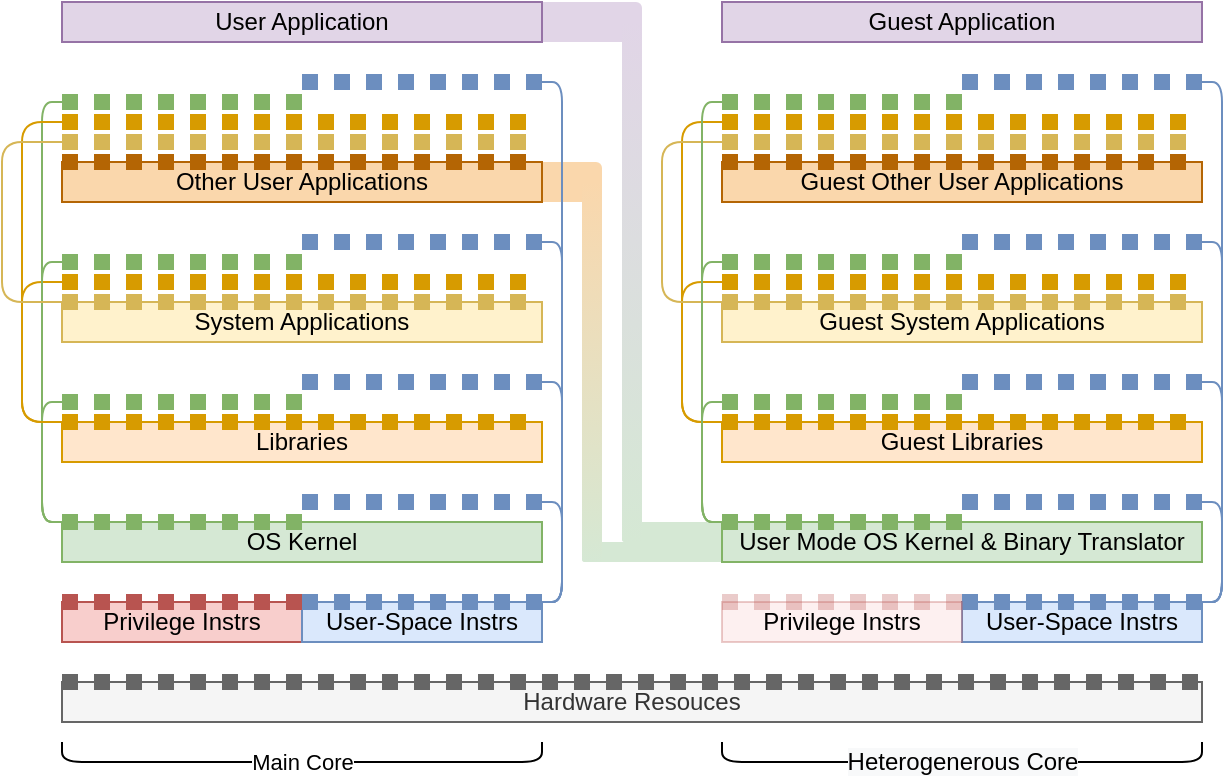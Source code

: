 <mxfile compressed="false" version="13.3.9" type="device">
  <diagram id="SuTt-NehiLuuTij5P4sI" name="Page-1">
    <mxGraphModel dx="593" dy="363" grid="1" gridSize="10" guides="0" tooltips="1" connect="0" arrows="0" fold="1" page="1" pageScale="1" pageWidth="850" pageHeight="1100" math="0" shadow="0">
      <root>
        <mxCell id="0" />
        <mxCell id="1" parent="0" />
        <mxCell id="G-mxcEQNo7w3pyBb-hSb-7" value="" style="rounded=1;whiteSpace=wrap;html=1;fillColor=#d5e8d4;strokeColor=none;" parent="1" vertex="1">
          <mxGeometry x="320" y="430" width="70" height="10" as="geometry" />
        </mxCell>
        <mxCell id="G-mxcEQNo7w3pyBb-hSb-4" value="" style="rounded=1;whiteSpace=wrap;html=1;fillColor=#fad7ac;strokeColor=none;" parent="1" vertex="1">
          <mxGeometry x="270" y="250" width="40" height="20" as="geometry" />
        </mxCell>
        <mxCell id="R8Z964PvcAnr50Icj74_-76" value="User-Space Instrs" style="rounded=0;whiteSpace=wrap;html=1;fillColor=#dae8fc;strokeColor=#6c8ebf;" parent="1" vertex="1">
          <mxGeometry x="490" y="470" width="120" height="20" as="geometry" />
        </mxCell>
        <mxCell id="R8Z964PvcAnr50Icj74_-77" value="" style="endArrow=none;dashed=1;html=1;strokeWidth=8;dashPattern=1 1;fillColor=#dae8fc;strokeColor=#6c8ebf;" parent="1" edge="1">
          <mxGeometry width="50" height="50" relative="1" as="geometry">
            <mxPoint x="490" y="470" as="sourcePoint" />
            <mxPoint x="610" y="470" as="targetPoint" />
          </mxGeometry>
        </mxCell>
        <mxCell id="YUqFAI1fPI6s1_6WJg1y-50" value="" style="rounded=1;whiteSpace=wrap;html=1;fillColor=#d5e8d4;strokeColor=none;" parent="1" vertex="1">
          <mxGeometry x="300" y="440" width="80" height="10" as="geometry" />
        </mxCell>
        <mxCell id="YUqFAI1fPI6s1_6WJg1y-48" value="" style="rounded=1;whiteSpace=wrap;html=1;fillColor=#e1d5e7;strokeColor=none;" parent="1" vertex="1">
          <mxGeometry x="270" y="170" width="60" height="20" as="geometry" />
        </mxCell>
        <mxCell id="SXocVV9CbVZLcEvbND_1-4" value="" style="endArrow=none;dashed=1;html=1;strokeWidth=8;dashPattern=1 1;fillColor=#dae8fc;strokeColor=#6c8ebf;" parent="1" edge="1">
          <mxGeometry width="50" height="50" relative="1" as="geometry">
            <mxPoint x="160" y="290" as="sourcePoint" />
            <mxPoint x="280" y="290" as="targetPoint" />
          </mxGeometry>
        </mxCell>
        <mxCell id="SXocVV9CbVZLcEvbND_1-6" value="" style="endArrow=none;dashed=1;html=1;strokeWidth=8;dashPattern=1 1;fillColor=#d5e8d4;strokeColor=#82b366;" parent="1" edge="1">
          <mxGeometry width="50" height="50" relative="1" as="geometry">
            <mxPoint x="40" y="300" as="sourcePoint" />
            <mxPoint x="160" y="300" as="targetPoint" />
          </mxGeometry>
        </mxCell>
        <mxCell id="SXocVV9CbVZLcEvbND_1-8" value="" style="endArrow=none;dashed=1;html=1;strokeWidth=8;dashPattern=1 1;fillColor=#ffe6cc;strokeColor=#d79b00;" parent="1" edge="1">
          <mxGeometry width="50" height="50" relative="1" as="geometry">
            <mxPoint x="40" y="310" as="sourcePoint" />
            <mxPoint x="280" y="310" as="targetPoint" />
          </mxGeometry>
        </mxCell>
        <mxCell id="rswDAVN-zbumqpKh8glA-23" value="" style="endArrow=none;dashed=1;html=1;strokeWidth=8;dashPattern=1 1;fillColor=#dae8fc;strokeColor=#6c8ebf;" parent="1" edge="1">
          <mxGeometry width="50" height="50" relative="1" as="geometry">
            <mxPoint x="160" y="360" as="sourcePoint" />
            <mxPoint x="280" y="360" as="targetPoint" />
          </mxGeometry>
        </mxCell>
        <mxCell id="rswDAVN-zbumqpKh8glA-25" value="" style="endArrow=none;dashed=1;html=1;strokeWidth=8;dashPattern=1 1;fillColor=#d5e8d4;strokeColor=#82b366;" parent="1" edge="1">
          <mxGeometry width="50" height="50" relative="1" as="geometry">
            <mxPoint x="40" y="370" as="sourcePoint" />
            <mxPoint x="160" y="370" as="targetPoint" />
          </mxGeometry>
        </mxCell>
        <mxCell id="rswDAVN-zbumqpKh8glA-19" value="" style="endArrow=none;dashed=1;html=1;strokeWidth=8;dashPattern=1 1;fillColor=#dae8fc;strokeColor=#6c8ebf;" parent="1" edge="1">
          <mxGeometry width="50" height="50" relative="1" as="geometry">
            <mxPoint x="160" y="420" as="sourcePoint" />
            <mxPoint x="280" y="420" as="targetPoint" />
          </mxGeometry>
        </mxCell>
        <mxCell id="rswDAVN-zbumqpKh8glA-1" value="Hardware Resouces" style="rounded=0;whiteSpace=wrap;html=1;fillColor=#f5f5f5;strokeColor=#666666;fontColor=#333333;" parent="1" vertex="1">
          <mxGeometry x="40" y="510" width="570" height="20" as="geometry" />
        </mxCell>
        <mxCell id="rswDAVN-zbumqpKh8glA-2" value="Privilege Instrs" style="rounded=0;whiteSpace=wrap;html=1;fillColor=#f8cecc;strokeColor=#b85450;" parent="1" vertex="1">
          <mxGeometry x="40" y="470" width="120" height="20" as="geometry" />
        </mxCell>
        <mxCell id="rswDAVN-zbumqpKh8glA-3" value="User-Space Instrs" style="rounded=0;whiteSpace=wrap;html=1;fillColor=#dae8fc;strokeColor=#6c8ebf;" parent="1" vertex="1">
          <mxGeometry x="160" y="470" width="120" height="20" as="geometry" />
        </mxCell>
        <mxCell id="rswDAVN-zbumqpKh8glA-4" value="" style="endArrow=none;dashed=1;html=1;strokeWidth=8;dashPattern=1 1;fillColor=#f5f5f5;strokeColor=#666666;" parent="1" edge="1">
          <mxGeometry width="50" height="50" relative="1" as="geometry">
            <mxPoint x="40" y="510" as="sourcePoint" />
            <mxPoint x="610" y="510" as="targetPoint" />
          </mxGeometry>
        </mxCell>
        <mxCell id="rswDAVN-zbumqpKh8glA-7" value="OS Kernel" style="rounded=0;whiteSpace=wrap;html=1;fillColor=#d5e8d4;strokeColor=#82b366;" parent="1" vertex="1">
          <mxGeometry x="40" y="430" width="240" height="20" as="geometry" />
        </mxCell>
        <mxCell id="rswDAVN-zbumqpKh8glA-8" value="" style="endArrow=none;dashed=1;html=1;strokeWidth=8;dashPattern=1 1;fillColor=#f8cecc;strokeColor=#b85450;" parent="1" edge="1">
          <mxGeometry width="50" height="50" relative="1" as="geometry">
            <mxPoint x="40" y="470" as="sourcePoint" />
            <mxPoint x="160" y="470" as="targetPoint" />
          </mxGeometry>
        </mxCell>
        <mxCell id="rswDAVN-zbumqpKh8glA-9" value="" style="endArrow=none;dashed=1;html=1;strokeWidth=8;dashPattern=1 1;fillColor=#dae8fc;strokeColor=#6c8ebf;" parent="1" edge="1">
          <mxGeometry width="50" height="50" relative="1" as="geometry">
            <mxPoint x="160" y="470" as="sourcePoint" />
            <mxPoint x="280" y="470" as="targetPoint" />
          </mxGeometry>
        </mxCell>
        <mxCell id="rswDAVN-zbumqpKh8glA-17" value="" style="endArrow=none;dashed=1;html=1;strokeWidth=8;dashPattern=1 1;fillColor=#d5e8d4;strokeColor=#82b366;" parent="1" edge="1">
          <mxGeometry width="50" height="50" relative="1" as="geometry">
            <mxPoint x="40" y="430" as="sourcePoint" />
            <mxPoint x="160" y="430" as="targetPoint" />
          </mxGeometry>
        </mxCell>
        <mxCell id="rswDAVN-zbumqpKh8glA-20" value="Libraries" style="rounded=0;whiteSpace=wrap;html=1;fillColor=#ffe6cc;strokeColor=#d79b00;" parent="1" vertex="1">
          <mxGeometry x="40" y="380" width="240" height="20" as="geometry" />
        </mxCell>
        <mxCell id="rswDAVN-zbumqpKh8glA-21" value="" style="endArrow=none;dashed=1;html=1;strokeWidth=8;dashPattern=1 1;fillColor=#ffe6cc;strokeColor=#d79b00;" parent="1" edge="1">
          <mxGeometry width="50" height="50" relative="1" as="geometry">
            <mxPoint x="40" y="380" as="sourcePoint" />
            <mxPoint x="280" y="380" as="targetPoint" />
          </mxGeometry>
        </mxCell>
        <mxCell id="SXocVV9CbVZLcEvbND_1-1" value="System Applications" style="rounded=0;whiteSpace=wrap;html=1;fillColor=#fff2cc;strokeColor=#d6b656;" parent="1" vertex="1">
          <mxGeometry x="40" y="320" width="240" height="20" as="geometry" />
        </mxCell>
        <mxCell id="SXocVV9CbVZLcEvbND_1-2" value="" style="endArrow=none;dashed=1;html=1;strokeWidth=8;dashPattern=1 1;fillColor=#fff2cc;strokeColor=#d6b656;" parent="1" edge="1">
          <mxGeometry width="50" height="50" relative="1" as="geometry">
            <mxPoint x="40" y="320" as="sourcePoint" />
            <mxPoint x="280" y="320" as="targetPoint" />
          </mxGeometry>
        </mxCell>
        <mxCell id="SXocVV9CbVZLcEvbND_1-31" value="" style="endArrow=none;html=1;strokeWidth=1;fillColor=#d5e8d4;strokeColor=#82b366;" parent="1" edge="1">
          <mxGeometry width="50" height="50" relative="1" as="geometry">
            <mxPoint x="40" y="430" as="sourcePoint" />
            <mxPoint x="40" y="370" as="targetPoint" />
            <Array as="points">
              <mxPoint x="30" y="430" />
              <mxPoint x="30" y="370" />
            </Array>
          </mxGeometry>
        </mxCell>
        <mxCell id="SXocVV9CbVZLcEvbND_1-32" value="" style="endArrow=none;html=1;strokeWidth=1;fillColor=#d5e8d4;strokeColor=#82b366;" parent="1" edge="1">
          <mxGeometry width="50" height="50" relative="1" as="geometry">
            <mxPoint x="40" y="430" as="sourcePoint" />
            <mxPoint x="40" y="300" as="targetPoint" />
            <Array as="points">
              <mxPoint x="30" y="430" />
              <mxPoint x="30" y="300" />
            </Array>
          </mxGeometry>
        </mxCell>
        <mxCell id="SXocVV9CbVZLcEvbND_1-33" value="" style="endArrow=none;html=1;strokeWidth=1;fillColor=#ffe6cc;strokeColor=#d79b00;" parent="1" edge="1">
          <mxGeometry width="50" height="50" relative="1" as="geometry">
            <mxPoint x="40" y="380" as="sourcePoint" />
            <mxPoint x="40" y="310" as="targetPoint" />
            <Array as="points">
              <mxPoint x="20" y="380" />
              <mxPoint x="20" y="310" />
            </Array>
          </mxGeometry>
        </mxCell>
        <mxCell id="SXocVV9CbVZLcEvbND_1-34" value="" style="endArrow=none;html=1;strokeWidth=1;fillColor=#dae8fc;strokeColor=#6c8ebf;" parent="1" edge="1">
          <mxGeometry width="50" height="50" relative="1" as="geometry">
            <mxPoint x="280" y="470" as="sourcePoint" />
            <mxPoint x="280" y="420" as="targetPoint" />
            <Array as="points">
              <mxPoint x="290" y="470" />
              <mxPoint x="290" y="420" />
            </Array>
          </mxGeometry>
        </mxCell>
        <mxCell id="SXocVV9CbVZLcEvbND_1-35" value="" style="endArrow=none;html=1;strokeWidth=1;fillColor=#dae8fc;strokeColor=#6c8ebf;" parent="1" edge="1">
          <mxGeometry width="50" height="50" relative="1" as="geometry">
            <mxPoint x="280" y="470" as="sourcePoint" />
            <mxPoint x="280" y="360" as="targetPoint" />
            <Array as="points">
              <mxPoint x="290" y="470" />
              <mxPoint x="290" y="360" />
            </Array>
          </mxGeometry>
        </mxCell>
        <mxCell id="SXocVV9CbVZLcEvbND_1-36" value="" style="endArrow=none;html=1;strokeWidth=1;fillColor=#dae8fc;strokeColor=#6c8ebf;" parent="1" edge="1">
          <mxGeometry width="50" height="50" relative="1" as="geometry">
            <mxPoint x="280" y="470" as="sourcePoint" />
            <mxPoint x="280" y="290" as="targetPoint" />
            <Array as="points">
              <mxPoint x="290" y="470" />
              <mxPoint x="290" y="290" />
            </Array>
          </mxGeometry>
        </mxCell>
        <mxCell id="SXocVV9CbVZLcEvbND_1-37" value="" style="endArrow=none;html=1;strokeWidth=1;fillColor=#dae8fc;strokeColor=#6c8ebf;" parent="1" edge="1">
          <mxGeometry width="50" height="50" relative="1" as="geometry">
            <mxPoint x="610" y="470" as="sourcePoint" />
            <mxPoint x="610" y="420" as="targetPoint" />
            <Array as="points">
              <mxPoint x="620" y="470" />
              <mxPoint x="620" y="420" />
            </Array>
          </mxGeometry>
        </mxCell>
        <mxCell id="SXocVV9CbVZLcEvbND_1-38" value="" style="endArrow=none;html=1;strokeWidth=1;fillColor=#dae8fc;strokeColor=#6c8ebf;" parent="1" edge="1">
          <mxGeometry width="50" height="50" relative="1" as="geometry">
            <mxPoint x="610" y="470" as="sourcePoint" />
            <mxPoint x="610" y="290" as="targetPoint" />
            <Array as="points">
              <mxPoint x="620" y="470" />
              <mxPoint x="620" y="290" />
            </Array>
          </mxGeometry>
        </mxCell>
        <mxCell id="SXocVV9CbVZLcEvbND_1-39" value="" style="endArrow=none;html=1;strokeWidth=1;fillColor=#dae8fc;strokeColor=#6c8ebf;" parent="1" edge="1">
          <mxGeometry width="50" height="50" relative="1" as="geometry">
            <mxPoint x="610" y="470" as="sourcePoint" />
            <mxPoint x="610" y="210" as="targetPoint" />
            <Array as="points">
              <mxPoint x="620" y="470" />
              <mxPoint x="620" y="210" />
            </Array>
          </mxGeometry>
        </mxCell>
        <mxCell id="SXocVV9CbVZLcEvbND_1-56" value="" style="endArrow=none;html=1;strokeWidth=1;fillColor=#dae8fc;strokeColor=#6c8ebf;" parent="1" edge="1">
          <mxGeometry x="-0.469" width="50" height="50" relative="1" as="geometry">
            <mxPoint x="610" y="470" as="sourcePoint" />
            <mxPoint x="610" y="360" as="targetPoint" />
            <Array as="points">
              <mxPoint x="620" y="470" />
              <mxPoint x="620" y="360" />
            </Array>
            <mxPoint as="offset" />
          </mxGeometry>
        </mxCell>
        <mxCell id="YUqFAI1fPI6s1_6WJg1y-1" value="Other User Applications" style="rounded=0;whiteSpace=wrap;html=1;fillColor=#fad7ac;strokeColor=#b46504;" parent="1" vertex="1">
          <mxGeometry x="40" y="250" width="240" height="20" as="geometry" />
        </mxCell>
        <mxCell id="YUqFAI1fPI6s1_6WJg1y-2" value="" style="endArrow=none;dashed=1;html=1;strokeWidth=8;dashPattern=1 1;fillColor=#dae8fc;strokeColor=#6c8ebf;" parent="1" edge="1">
          <mxGeometry width="50" height="50" relative="1" as="geometry">
            <mxPoint x="160" y="210" as="sourcePoint" />
            <mxPoint x="280" y="210" as="targetPoint" />
          </mxGeometry>
        </mxCell>
        <mxCell id="YUqFAI1fPI6s1_6WJg1y-3" value="" style="endArrow=none;dashed=1;html=1;strokeWidth=8;dashPattern=1 1;fillColor=#d5e8d4;strokeColor=#82b366;" parent="1" edge="1">
          <mxGeometry width="50" height="50" relative="1" as="geometry">
            <mxPoint x="40" y="220" as="sourcePoint" />
            <mxPoint x="160" y="220" as="targetPoint" />
          </mxGeometry>
        </mxCell>
        <mxCell id="YUqFAI1fPI6s1_6WJg1y-4" value="" style="endArrow=none;dashed=1;html=1;strokeWidth=8;dashPattern=1 1;fillColor=#ffe6cc;strokeColor=#d79b00;" parent="1" edge="1">
          <mxGeometry width="50" height="50" relative="1" as="geometry">
            <mxPoint x="40" y="230" as="sourcePoint" />
            <mxPoint x="280" y="230" as="targetPoint" />
          </mxGeometry>
        </mxCell>
        <mxCell id="YUqFAI1fPI6s1_6WJg1y-5" value="" style="endArrow=none;dashed=1;html=1;strokeWidth=8;dashPattern=1 1;fillColor=#fff2cc;strokeColor=#d6b656;" parent="1" edge="1">
          <mxGeometry width="50" height="50" relative="1" as="geometry">
            <mxPoint x="40" y="240" as="sourcePoint" />
            <mxPoint x="280" y="240" as="targetPoint" />
          </mxGeometry>
        </mxCell>
        <mxCell id="YUqFAI1fPI6s1_6WJg1y-6" value="" style="endArrow=none;dashed=1;html=1;strokeWidth=8;dashPattern=1 1;fillColor=#fad7ac;strokeColor=#b46504;" parent="1" edge="1">
          <mxGeometry width="50" height="50" relative="1" as="geometry">
            <mxPoint x="40" y="250" as="sourcePoint" />
            <mxPoint x="280" y="250" as="targetPoint" />
          </mxGeometry>
        </mxCell>
        <mxCell id="R8Z964PvcAnr50Icj74_-52" value="User Application" style="rounded=0;whiteSpace=wrap;html=1;fillColor=#e1d5e7;strokeColor=#9673a6;gradientDirection=north;" parent="1" vertex="1">
          <mxGeometry x="40" y="170" width="240" height="20" as="geometry" />
        </mxCell>
        <mxCell id="R8Z964PvcAnr50Icj74_-54" value="" style="endArrow=none;dashed=1;html=1;strokeWidth=8;dashPattern=1 1;fillColor=#dae8fc;strokeColor=#6c8ebf;" parent="1" edge="1">
          <mxGeometry width="50" height="50" relative="1" as="geometry">
            <mxPoint x="490" y="420" as="sourcePoint" />
            <mxPoint x="610" y="420" as="targetPoint" />
          </mxGeometry>
        </mxCell>
        <mxCell id="5PCKkAKM1ZTj4R0LQpgz-4" value="" style="endArrow=none;html=1;strokeWidth=1;fillColor=#d5e8d4;strokeColor=#82b366;" parent="1" edge="1">
          <mxGeometry width="50" height="50" relative="1" as="geometry">
            <mxPoint x="40" y="430" as="sourcePoint" />
            <mxPoint x="40" y="220" as="targetPoint" />
            <Array as="points">
              <mxPoint x="30" y="430" />
              <mxPoint x="30" y="220" />
            </Array>
          </mxGeometry>
        </mxCell>
        <mxCell id="5PCKkAKM1ZTj4R0LQpgz-5" value="" style="endArrow=none;html=1;strokeWidth=1;fillColor=#ffe6cc;strokeColor=#d79b00;" parent="1" edge="1">
          <mxGeometry width="50" height="50" relative="1" as="geometry">
            <mxPoint x="40" y="380" as="sourcePoint" />
            <mxPoint x="40" y="230" as="targetPoint" />
            <Array as="points">
              <mxPoint x="20" y="380" />
              <mxPoint x="20" y="230" />
            </Array>
          </mxGeometry>
        </mxCell>
        <mxCell id="5PCKkAKM1ZTj4R0LQpgz-6" value="" style="endArrow=none;html=1;strokeWidth=1;fillColor=#fff2cc;strokeColor=#d6b656;" parent="1" edge="1">
          <mxGeometry width="50" height="50" relative="1" as="geometry">
            <mxPoint x="40" y="320" as="sourcePoint" />
            <mxPoint x="40" y="240" as="targetPoint" />
            <Array as="points">
              <mxPoint x="10" y="320" />
              <mxPoint x="10" y="240" />
            </Array>
          </mxGeometry>
        </mxCell>
        <mxCell id="5PCKkAKM1ZTj4R0LQpgz-7" value="" style="endArrow=none;html=1;strokeWidth=1;fillColor=#dae8fc;strokeColor=#6c8ebf;" parent="1" edge="1">
          <mxGeometry width="50" height="50" relative="1" as="geometry">
            <mxPoint x="280" y="470" as="sourcePoint" />
            <mxPoint x="280" y="210" as="targetPoint" />
            <Array as="points">
              <mxPoint x="290" y="470" />
              <mxPoint x="290" y="210" />
            </Array>
          </mxGeometry>
        </mxCell>
        <mxCell id="5PCKkAKM1ZTj4R0LQpgz-56" value="" style="endArrow=none;dashed=1;html=1;strokeWidth=8;dashPattern=1 1;fillColor=#dae8fc;strokeColor=#6c8ebf;" parent="1" edge="1">
          <mxGeometry width="50" height="50" relative="1" as="geometry">
            <mxPoint x="490.0" y="290" as="sourcePoint" />
            <mxPoint x="610.0" y="290" as="targetPoint" />
          </mxGeometry>
        </mxCell>
        <mxCell id="5PCKkAKM1ZTj4R0LQpgz-57" value="" style="endArrow=none;dashed=1;html=1;strokeWidth=8;dashPattern=1 1;fillColor=#d5e8d4;strokeColor=#82b366;" parent="1" edge="1">
          <mxGeometry width="50" height="50" relative="1" as="geometry">
            <mxPoint x="370" y="300" as="sourcePoint" />
            <mxPoint x="490.0" y="300" as="targetPoint" />
          </mxGeometry>
        </mxCell>
        <mxCell id="5PCKkAKM1ZTj4R0LQpgz-58" value="" style="endArrow=none;dashed=1;html=1;strokeWidth=8;dashPattern=1 1;fillColor=#ffe6cc;strokeColor=#d79b00;" parent="1" edge="1">
          <mxGeometry width="50" height="50" relative="1" as="geometry">
            <mxPoint x="370" y="310" as="sourcePoint" />
            <mxPoint x="610.0" y="310" as="targetPoint" />
          </mxGeometry>
        </mxCell>
        <mxCell id="5PCKkAKM1ZTj4R0LQpgz-59" value="" style="endArrow=none;dashed=1;html=1;strokeWidth=8;dashPattern=1 1;fillColor=#dae8fc;strokeColor=#6c8ebf;" parent="1" edge="1">
          <mxGeometry width="50" height="50" relative="1" as="geometry">
            <mxPoint x="490.0" y="360" as="sourcePoint" />
            <mxPoint x="610.0" y="360" as="targetPoint" />
          </mxGeometry>
        </mxCell>
        <mxCell id="5PCKkAKM1ZTj4R0LQpgz-60" value="" style="endArrow=none;dashed=1;html=1;strokeWidth=8;dashPattern=1 1;fillColor=#d5e8d4;strokeColor=#82b366;" parent="1" edge="1">
          <mxGeometry width="50" height="50" relative="1" as="geometry">
            <mxPoint x="370" y="370" as="sourcePoint" />
            <mxPoint x="490.0" y="370" as="targetPoint" />
          </mxGeometry>
        </mxCell>
        <mxCell id="5PCKkAKM1ZTj4R0LQpgz-61" value="Guest Libraries" style="rounded=0;whiteSpace=wrap;html=1;fillColor=#ffe6cc;strokeColor=#d79b00;" parent="1" vertex="1">
          <mxGeometry x="370" y="380" width="240" height="20" as="geometry" />
        </mxCell>
        <mxCell id="5PCKkAKM1ZTj4R0LQpgz-62" value="" style="endArrow=none;dashed=1;html=1;strokeWidth=8;dashPattern=1 1;fillColor=#ffe6cc;strokeColor=#d79b00;" parent="1" edge="1">
          <mxGeometry width="50" height="50" relative="1" as="geometry">
            <mxPoint x="370" y="380" as="sourcePoint" />
            <mxPoint x="610.0" y="380" as="targetPoint" />
          </mxGeometry>
        </mxCell>
        <mxCell id="5PCKkAKM1ZTj4R0LQpgz-63" value="Guest System Applications" style="rounded=0;whiteSpace=wrap;html=1;fillColor=#fff2cc;strokeColor=#d6b656;" parent="1" vertex="1">
          <mxGeometry x="370" y="320" width="240" height="20" as="geometry" />
        </mxCell>
        <mxCell id="5PCKkAKM1ZTj4R0LQpgz-64" value="" style="endArrow=none;dashed=1;html=1;strokeWidth=8;dashPattern=1 1;fillColor=#fff2cc;strokeColor=#d6b656;" parent="1" edge="1">
          <mxGeometry width="50" height="50" relative="1" as="geometry">
            <mxPoint x="370" y="320" as="sourcePoint" />
            <mxPoint x="610.0" y="320" as="targetPoint" />
          </mxGeometry>
        </mxCell>
        <mxCell id="5PCKkAKM1ZTj4R0LQpgz-65" value="" style="endArrow=none;html=1;strokeWidth=1;fillColor=#ffe6cc;strokeColor=#d79b00;" parent="1" edge="1">
          <mxGeometry width="50" height="50" relative="1" as="geometry">
            <mxPoint x="370" y="380" as="sourcePoint" />
            <mxPoint x="370" y="310" as="targetPoint" />
            <Array as="points">
              <mxPoint x="350" y="380" />
              <mxPoint x="350" y="310" />
            </Array>
          </mxGeometry>
        </mxCell>
        <mxCell id="5PCKkAKM1ZTj4R0LQpgz-66" value="Guest Other User Applications" style="rounded=0;whiteSpace=wrap;html=1;fillColor=#fad7ac;strokeColor=#b46504;" parent="1" vertex="1">
          <mxGeometry x="370" y="250" width="240" height="20" as="geometry" />
        </mxCell>
        <mxCell id="5PCKkAKM1ZTj4R0LQpgz-67" value="" style="endArrow=none;dashed=1;html=1;strokeWidth=8;dashPattern=1 1;fillColor=#dae8fc;strokeColor=#6c8ebf;" parent="1" edge="1">
          <mxGeometry width="50" height="50" relative="1" as="geometry">
            <mxPoint x="490.0" y="210" as="sourcePoint" />
            <mxPoint x="610.0" y="210" as="targetPoint" />
          </mxGeometry>
        </mxCell>
        <mxCell id="5PCKkAKM1ZTj4R0LQpgz-68" value="" style="endArrow=none;dashed=1;html=1;strokeWidth=8;dashPattern=1 1;fillColor=#d5e8d4;strokeColor=#82b366;" parent="1" edge="1">
          <mxGeometry width="50" height="50" relative="1" as="geometry">
            <mxPoint x="370" y="220" as="sourcePoint" />
            <mxPoint x="490.0" y="220" as="targetPoint" />
          </mxGeometry>
        </mxCell>
        <mxCell id="5PCKkAKM1ZTj4R0LQpgz-69" value="" style="endArrow=none;dashed=1;html=1;strokeWidth=8;dashPattern=1 1;fillColor=#ffe6cc;strokeColor=#d79b00;" parent="1" edge="1">
          <mxGeometry width="50" height="50" relative="1" as="geometry">
            <mxPoint x="370" y="230" as="sourcePoint" />
            <mxPoint x="610.0" y="230" as="targetPoint" />
          </mxGeometry>
        </mxCell>
        <mxCell id="5PCKkAKM1ZTj4R0LQpgz-70" value="" style="endArrow=none;dashed=1;html=1;strokeWidth=8;dashPattern=1 1;fillColor=#fff2cc;strokeColor=#d6b656;" parent="1" edge="1">
          <mxGeometry width="50" height="50" relative="1" as="geometry">
            <mxPoint x="370" y="240" as="sourcePoint" />
            <mxPoint x="610.0" y="240" as="targetPoint" />
          </mxGeometry>
        </mxCell>
        <mxCell id="5PCKkAKM1ZTj4R0LQpgz-71" value="" style="endArrow=none;dashed=1;html=1;strokeWidth=8;dashPattern=1 1;fillColor=#fad7ac;strokeColor=#b46504;" parent="1" edge="1">
          <mxGeometry width="50" height="50" relative="1" as="geometry">
            <mxPoint x="370" y="250" as="sourcePoint" />
            <mxPoint x="610.0" y="250" as="targetPoint" />
          </mxGeometry>
        </mxCell>
        <mxCell id="5PCKkAKM1ZTj4R0LQpgz-72" value="" style="endArrow=none;html=1;strokeWidth=1;fillColor=#ffe6cc;strokeColor=#d79b00;" parent="1" edge="1">
          <mxGeometry width="50" height="50" relative="1" as="geometry">
            <mxPoint x="370" y="380" as="sourcePoint" />
            <mxPoint x="370" y="230" as="targetPoint" />
            <Array as="points">
              <mxPoint x="350" y="380" />
              <mxPoint x="350" y="230" />
            </Array>
          </mxGeometry>
        </mxCell>
        <mxCell id="5PCKkAKM1ZTj4R0LQpgz-73" value="" style="endArrow=none;html=1;strokeWidth=1;fillColor=#fff2cc;strokeColor=#d6b656;" parent="1" edge="1">
          <mxGeometry width="50" height="50" relative="1" as="geometry">
            <mxPoint x="370" y="320" as="sourcePoint" />
            <mxPoint x="370" y="240" as="targetPoint" />
            <Array as="points">
              <mxPoint x="340" y="320" />
              <mxPoint x="340" y="240" />
            </Array>
          </mxGeometry>
        </mxCell>
        <mxCell id="5PCKkAKM1ZTj4R0LQpgz-75" value="Guest Application" style="rounded=0;whiteSpace=wrap;html=1;fillColor=#e1d5e7;strokeColor=#9673a6;gradientDirection=north;" parent="1" vertex="1">
          <mxGeometry x="370" y="170" width="240" height="20" as="geometry" />
        </mxCell>
        <mxCell id="5PCKkAKM1ZTj4R0LQpgz-76" value="" style="endArrow=none;html=1;strokeWidth=1;fillColor=#d5e8d4;strokeColor=#82b366;" parent="1" edge="1">
          <mxGeometry width="50" height="50" relative="1" as="geometry">
            <mxPoint x="370" y="430" as="sourcePoint" />
            <mxPoint x="370" y="370" as="targetPoint" />
            <Array as="points">
              <mxPoint x="360" y="430" />
              <mxPoint x="360" y="370" />
            </Array>
          </mxGeometry>
        </mxCell>
        <mxCell id="5PCKkAKM1ZTj4R0LQpgz-77" value="" style="endArrow=none;html=1;strokeWidth=1;fillColor=#d5e8d4;strokeColor=#82b366;" parent="1" edge="1">
          <mxGeometry width="50" height="50" relative="1" as="geometry">
            <mxPoint x="370" y="430" as="sourcePoint" />
            <mxPoint x="370" y="300" as="targetPoint" />
            <Array as="points">
              <mxPoint x="360" y="430" />
              <mxPoint x="360" y="300" />
            </Array>
          </mxGeometry>
        </mxCell>
        <mxCell id="5PCKkAKM1ZTj4R0LQpgz-78" value="" style="endArrow=none;html=1;strokeWidth=1;fillColor=#d5e8d4;strokeColor=#82b366;" parent="1" edge="1">
          <mxGeometry width="50" height="50" relative="1" as="geometry">
            <mxPoint x="370" y="430" as="sourcePoint" />
            <mxPoint x="370" y="220" as="targetPoint" />
            <Array as="points">
              <mxPoint x="360" y="430" />
              <mxPoint x="360" y="220" />
            </Array>
          </mxGeometry>
        </mxCell>
        <mxCell id="Z_JwGVsIGF7vG8tN6uzu-6" value="Main Core" style="endArrow=none;html=1;" parent="1" edge="1">
          <mxGeometry width="50" height="50" relative="1" as="geometry">
            <mxPoint x="40" y="540" as="sourcePoint" />
            <mxPoint x="280" y="540" as="targetPoint" />
            <Array as="points">
              <mxPoint x="40" y="550" />
              <mxPoint x="280" y="550" />
            </Array>
            <mxPoint as="offset" />
          </mxGeometry>
        </mxCell>
        <mxCell id="3dN2cb1GZ9uwm33P3YcT-1" value="&lt;span style=&quot;font-size: 12px ; background-color: rgb(248 , 249 , 250)&quot;&gt;Heterogenerous Core&lt;/span&gt;" style="endArrow=none;html=1;" parent="1" edge="1">
          <mxGeometry width="50" height="50" relative="1" as="geometry">
            <mxPoint x="370" y="540" as="sourcePoint" />
            <mxPoint x="610" y="540" as="targetPoint" />
            <Array as="points">
              <mxPoint x="370" y="550" />
              <mxPoint x="610" y="550" />
            </Array>
            <mxPoint as="offset" />
          </mxGeometry>
        </mxCell>
        <mxCell id="G-mxcEQNo7w3pyBb-hSb-1" value="User Mode OS Kernel &amp;amp; Binary Translator" style="rounded=0;whiteSpace=wrap;html=1;fillColor=#d5e8d4;strokeColor=#82b366;" parent="1" vertex="1">
          <mxGeometry x="370" y="430" width="240" height="20" as="geometry" />
        </mxCell>
        <mxCell id="R8Z964PvcAnr50Icj74_-53" value="" style="endArrow=none;dashed=1;html=1;strokeWidth=8;dashPattern=1 1;fillColor=#d5e8d4;strokeColor=#82b366;" parent="1" edge="1">
          <mxGeometry width="50" height="50" relative="1" as="geometry">
            <mxPoint x="370" y="430" as="sourcePoint" />
            <mxPoint x="490" y="430" as="targetPoint" />
          </mxGeometry>
        </mxCell>
        <mxCell id="G-mxcEQNo7w3pyBb-hSb-5" value="" style="rounded=1;whiteSpace=wrap;html=1;fillColor=#fad7ac;strokeColor=none;gradientColor=#D5E8D4;" parent="1" vertex="1">
          <mxGeometry x="300" y="260" width="10" height="190" as="geometry" />
        </mxCell>
        <mxCell id="YUqFAI1fPI6s1_6WJg1y-49" value="" style="rounded=1;whiteSpace=wrap;html=1;fillColor=#e1d5e7;strokeColor=none;gradientColor=#D5E8D4;" parent="1" vertex="1">
          <mxGeometry x="320" y="180" width="10" height="260" as="geometry" />
        </mxCell>
        <mxCell id="5BrxN3vwv-JuEGRApNTR-1" value="Privilege Instrs" style="rounded=0;whiteSpace=wrap;html=1;fillColor=#f8cecc;strokeColor=#b85450;opacity=30;" vertex="1" parent="1">
          <mxGeometry x="370" y="470" width="120" height="20" as="geometry" />
        </mxCell>
        <mxCell id="5BrxN3vwv-JuEGRApNTR-2" value="" style="endArrow=none;dashed=1;html=1;strokeWidth=8;dashPattern=1 1;fillColor=#f8cecc;strokeColor=#b85450;opacity=30;" edge="1" parent="1">
          <mxGeometry width="50" height="50" relative="1" as="geometry">
            <mxPoint x="370" y="470" as="sourcePoint" />
            <mxPoint x="490" y="470" as="targetPoint" />
          </mxGeometry>
        </mxCell>
      </root>
    </mxGraphModel>
  </diagram>
</mxfile>
